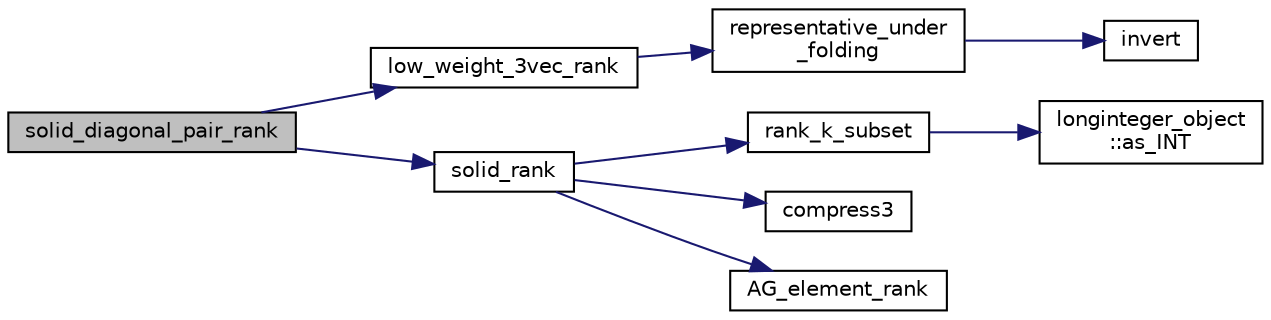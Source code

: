 digraph "solid_diagonal_pair_rank"
{
  edge [fontname="Helvetica",fontsize="10",labelfontname="Helvetica",labelfontsize="10"];
  node [fontname="Helvetica",fontsize="10",shape=record];
  rankdir="LR";
  Node720 [label="solid_diagonal_pair_rank",height=0.2,width=0.4,color="black", fillcolor="grey75", style="filled", fontcolor="black"];
  Node720 -> Node721 [color="midnightblue",fontsize="10",style="solid",fontname="Helvetica"];
  Node721 [label="low_weight_3vec_rank",height=0.2,width=0.4,color="black", fillcolor="white", style="filled",URL="$de/d10/hamming_8_c.html#a6cc4cd70ff28125a25c4285d21d17c65"];
  Node721 -> Node722 [color="midnightblue",fontsize="10",style="solid",fontname="Helvetica"];
  Node722 [label="representative_under\l_folding",height=0.2,width=0.4,color="black", fillcolor="white", style="filled",URL="$de/d10/hamming_8_c.html#ad979a2e017cc6a4b55d6c221e306d6d8"];
  Node722 -> Node723 [color="midnightblue",fontsize="10",style="solid",fontname="Helvetica"];
  Node723 [label="invert",height=0.2,width=0.4,color="black", fillcolor="white", style="filled",URL="$de/d10/hamming_8_c.html#a62e41f114dbb38cabcfe808800b75839"];
  Node720 -> Node724 [color="midnightblue",fontsize="10",style="solid",fontname="Helvetica"];
  Node724 [label="solid_rank",height=0.2,width=0.4,color="black", fillcolor="white", style="filled",URL="$de/d10/hamming_8_c.html#ab38ee82dcc42663cf6693b24cb65c823"];
  Node724 -> Node725 [color="midnightblue",fontsize="10",style="solid",fontname="Helvetica"];
  Node725 [label="rank_k_subset",height=0.2,width=0.4,color="black", fillcolor="white", style="filled",URL="$d2/d7c/combinatorics_8_c.html#a8ec9127fb82ee9dfa337c897c7060a57"];
  Node725 -> Node726 [color="midnightblue",fontsize="10",style="solid",fontname="Helvetica"];
  Node726 [label="longinteger_object\l::as_INT",height=0.2,width=0.4,color="black", fillcolor="white", style="filled",URL="$dd/d7e/classlonginteger__object.html#afb992d4679a6741acc63c8bcba27971e"];
  Node724 -> Node727 [color="midnightblue",fontsize="10",style="solid",fontname="Helvetica"];
  Node727 [label="compress3",height=0.2,width=0.4,color="black", fillcolor="white", style="filled",URL="$de/d10/hamming_8_c.html#a54840f3524ad91e49e250772ed32b96f"];
  Node724 -> Node728 [color="midnightblue",fontsize="10",style="solid",fontname="Helvetica"];
  Node728 [label="AG_element_rank",height=0.2,width=0.4,color="black", fillcolor="white", style="filled",URL="$d4/d67/geometry_8h.html#ab2ac908d07dd8038fd996e26bdc75c17"];
}
